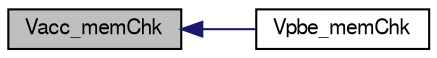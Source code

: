 digraph "Vacc_memChk"
{
  edge [fontname="FreeSans",fontsize="10",labelfontname="FreeSans",labelfontsize="10"];
  node [fontname="FreeSans",fontsize="10",shape=record];
  rankdir="LR";
  Node1 [label="Vacc_memChk",height=0.2,width=0.4,color="black", fillcolor="grey75", style="filled" fontcolor="black"];
  Node1 -> Node2 [dir="back",color="midnightblue",fontsize="10",style="solid",fontname="FreeSans"];
  Node2 [label="Vpbe_memChk",height=0.2,width=0.4,color="black", fillcolor="white", style="filled",URL="$group___vpbe.html#ga7fc601845050fc2ec9df581084eb5655",tooltip="Return the memory used by this structure (and its contents) in bytes."];
}
